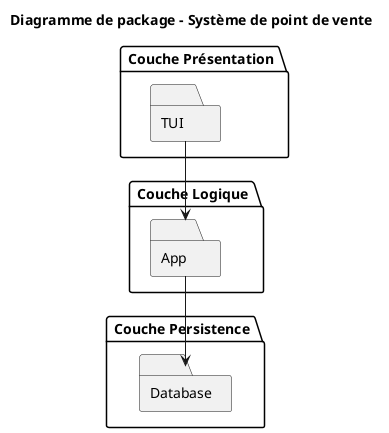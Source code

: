 @startuml

hide circle
hide members

title Diagramme de package - Système de point de vente 

package " Couche Présentation " as P1 {
    folder "TUI"
}

package " Couche Logique " as P2 {
    folder "App"
}

package " Couche Persistence " as P3 {
    folder "Database"
}


TUI --> App
App --> Database
@enduml